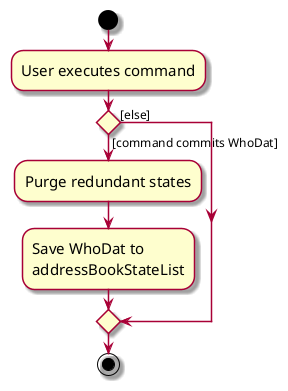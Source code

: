 @startuml
skin rose
skinparam ActivityFontSize 15
skinparam ArrowFontSize 12
start
:User executes command;

'Since the beta syntax does not support placing the condition outside the
'diamond we place it as the true branch instead.

if () then ([command commits WhoDat])
    :Purge redundant states;
    :Save WhoDat to
    addressBookStateList;
else ([else])
endif
stop
@enduml
